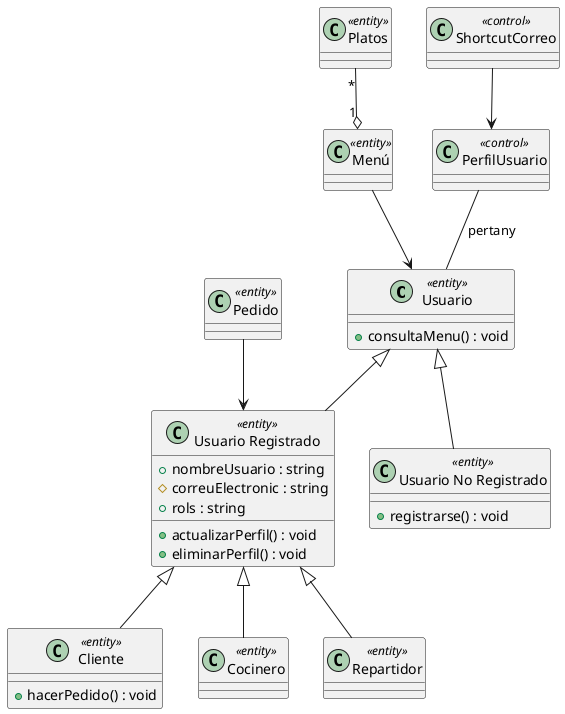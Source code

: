 @startuml
class Usuario <<entity>>
{
   +consultaMenu() : void
}
class "Usuario Registrado" as UsuarioRegistrado <<entity>>
{
   +nombreUsuario : string
   #correuElectronic : string
   +rols : string
   +actualizarPerfil() : void
   +eliminarPerfil() : void
   
}
class "Usuario No Registrado" as UsuarioNoRegistrado <<entity>>
{
   +registrarse() : void
}
class Cliente <<entity>>
{
   +hacerPedido() : void
}
class Cocinero <<entity>>
class Repartidor <<entity>>
class Pedido <<entity>>
class Menú <<entity>>
class ShortcutCorreo <<control>>
class PerfilUsuario <<control>>
class Platos <<entity>>

Usuario <|-- UsuarioRegistrado
Usuario <|-- UsuarioNoRegistrado
UsuarioRegistrado <|-- Cliente
UsuarioRegistrado <|-- Cocinero
UsuarioRegistrado <|-- Repartidor
Pedido --> UsuarioRegistrado
Menú --> Usuario
PerfilUsuario -- Usuario : pertany
Platos "*" --o "1" Menú
ShortcutCorreo --> PerfilUsuario


@enduml